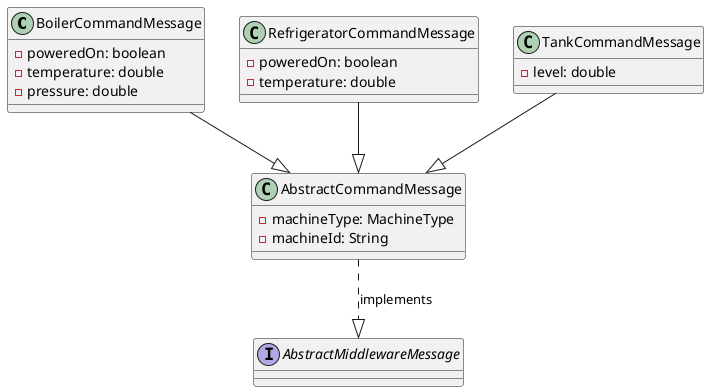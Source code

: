 @startuml

class BoilerCommandMessage {
	-poweredOn: boolean
	-temperature: double
	-pressure: double
}

class RefrigeratorCommandMessage {
	-poweredOn: boolean
	-temperature: double
}

class TankCommandMessage {
	-level: double
}

class AbstractCommandMessage {
	-machineType: MachineType
	-machineId: String
}

interface AbstractMiddlewareMessage {
}

AbstractCommandMessage ..|> AbstractMiddlewareMessage : implements
BoilerCommandMessage --|> AbstractCommandMessage
RefrigeratorCommandMessage --|> AbstractCommandMessage
TankCommandMessage --|> AbstractCommandMessage

@enduml
